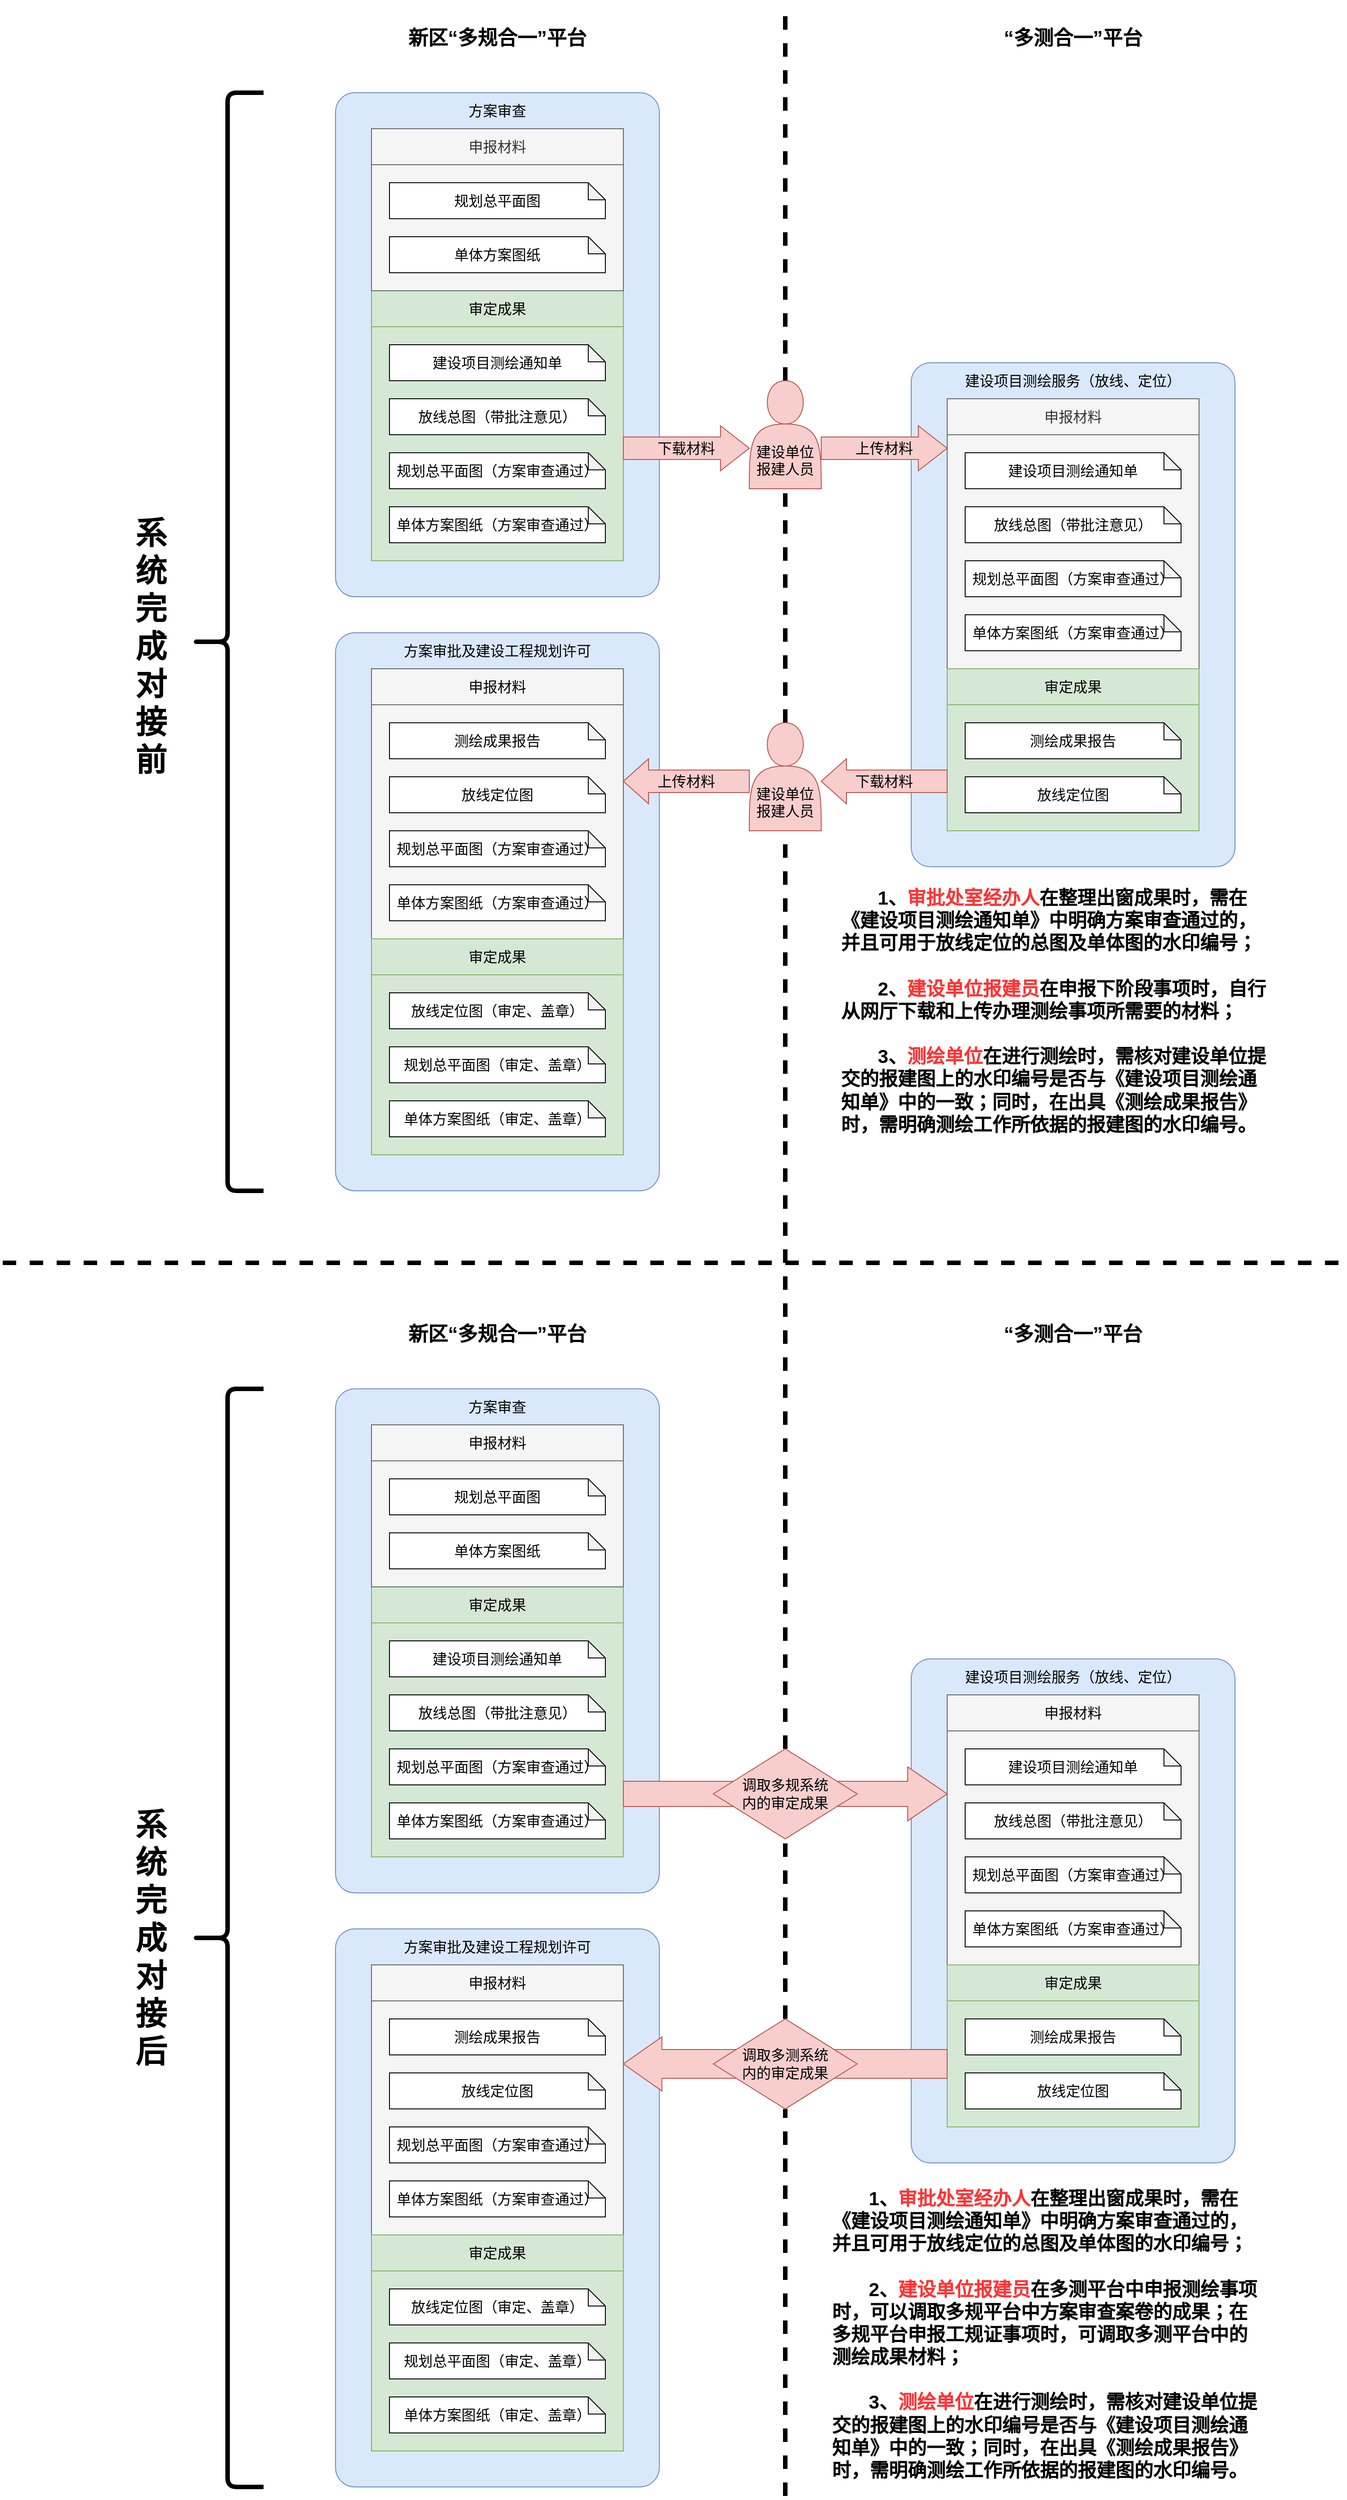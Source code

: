<mxfile version="15.6.6" type="github">
  <diagram id="HU3_-8M6IqhSkoxiqSs4" name="Page-1">
    <mxGraphModel dx="2500" dy="2103" grid="1" gridSize="10" guides="1" tooltips="1" connect="1" arrows="1" fold="1" page="1" pageScale="1" pageWidth="827" pageHeight="1169" math="0" shadow="0">
      <root>
        <mxCell id="0" />
        <mxCell id="1" parent="0" />
        <mxCell id="n4JV1IkBggr-FbLEgCfJ-69" value="" style="endArrow=none;dashed=1;html=1;strokeWidth=5;rounded=0;fontSize=16;fontColor=default;strokeColor=default;labelBackgroundColor=default;startArrow=none;" edge="1" parent="1" source="n4JV1IkBggr-FbLEgCfJ-171" target="n4JV1IkBggr-FbLEgCfJ-58">
          <mxGeometry width="50" height="50" relative="1" as="geometry">
            <mxPoint x="540" y="1680" as="sourcePoint" />
            <mxPoint x="540" y="-1140" as="targetPoint" />
          </mxGeometry>
        </mxCell>
        <mxCell id="n4JV1IkBggr-FbLEgCfJ-66" value="" style="endArrow=none;dashed=1;html=1;strokeWidth=5;rounded=0;fontSize=16;fontColor=default;strokeColor=default;labelBackgroundColor=default;startArrow=none;" edge="1" parent="1" source="n4JV1IkBggr-FbLEgCfJ-58">
          <mxGeometry width="50" height="50" relative="1" as="geometry">
            <mxPoint x="540" y="200" as="sourcePoint" />
            <mxPoint x="540" y="-1120" as="targetPoint" />
          </mxGeometry>
        </mxCell>
        <mxCell id="n4JV1IkBggr-FbLEgCfJ-53" value="" style="rounded=1;whiteSpace=wrap;html=1;fontSize=16;strokeColor=#6c8ebf;fillColor=#dae8fc;arcSize=6;fontColor=default;" vertex="1" parent="1">
          <mxGeometry x="680" y="-720" width="360" height="560" as="geometry" />
        </mxCell>
        <mxCell id="n4JV1IkBggr-FbLEgCfJ-51" value="" style="rounded=1;whiteSpace=wrap;html=1;fontSize=16;strokeColor=#6c8ebf;fillColor=#dae8fc;arcSize=6;fontColor=default;" vertex="1" parent="1">
          <mxGeometry x="40" y="-420" width="360" height="620" as="geometry" />
        </mxCell>
        <mxCell id="n4JV1IkBggr-FbLEgCfJ-52" value="方案审批及建设工程规划许可" style="text;html=1;strokeColor=none;fillColor=none;align=center;verticalAlign=middle;whiteSpace=wrap;rounded=0;fontSize=16;fontColor=default;" vertex="1" parent="1">
          <mxGeometry x="80" y="-420" width="280" height="40" as="geometry" />
        </mxCell>
        <mxCell id="n4JV1IkBggr-FbLEgCfJ-49" value="" style="rounded=1;whiteSpace=wrap;html=1;fontSize=16;strokeColor=#6c8ebf;fillColor=#dae8fc;arcSize=6;fontColor=default;" vertex="1" parent="1">
          <mxGeometry x="40" y="-1020" width="360" height="560" as="geometry" />
        </mxCell>
        <mxCell id="n4JV1IkBggr-FbLEgCfJ-8" value="" style="rounded=0;whiteSpace=wrap;html=1;fontSize=16;strokeColor=#82b366;fillColor=#d5e8d4;fontColor=default;" vertex="1" parent="1">
          <mxGeometry x="80" y="-800" width="280" height="300" as="geometry" />
        </mxCell>
        <mxCell id="n4JV1IkBggr-FbLEgCfJ-3" value="放线总图（带批注意见）" style="shape=note;whiteSpace=wrap;html=1;backgroundOutline=1;darkOpacity=0.05;fontColor=default;strokeColor=default;fillColor=default;fontSize=16;size=19;" vertex="1" parent="1">
          <mxGeometry x="100" y="-680" width="240" height="40" as="geometry" />
        </mxCell>
        <mxCell id="n4JV1IkBggr-FbLEgCfJ-4" value="规划总平面图（方案审查通过）" style="shape=note;whiteSpace=wrap;html=1;backgroundOutline=1;darkOpacity=0.05;fontColor=default;strokeColor=default;fillColor=default;fontSize=16;size=19;" vertex="1" parent="1">
          <mxGeometry x="100" y="-620" width="240" height="40" as="geometry" />
        </mxCell>
        <mxCell id="n4JV1IkBggr-FbLEgCfJ-6" value="单体方案图纸（方案审查通过）" style="shape=note;whiteSpace=wrap;html=1;backgroundOutline=1;darkOpacity=0.05;fontColor=default;strokeColor=default;fillColor=default;fontSize=16;size=19;" vertex="1" parent="1">
          <mxGeometry x="100" y="-560" width="240" height="40" as="geometry" />
        </mxCell>
        <mxCell id="n4JV1IkBggr-FbLEgCfJ-7" value="建设项目测绘通知单" style="shape=note;whiteSpace=wrap;html=1;backgroundOutline=1;darkOpacity=0.05;fontColor=default;strokeColor=default;fillColor=default;fontSize=16;size=19;" vertex="1" parent="1">
          <mxGeometry x="100" y="-740" width="240" height="40" as="geometry" />
        </mxCell>
        <mxCell id="n4JV1IkBggr-FbLEgCfJ-15" value="审定成果" style="text;html=1;strokeColor=#82b366;fillColor=#d5e8d4;align=center;verticalAlign=middle;whiteSpace=wrap;rounded=0;fontSize=16;fontColor=default;" vertex="1" parent="1">
          <mxGeometry x="80" y="-800" width="280" height="40" as="geometry" />
        </mxCell>
        <mxCell id="n4JV1IkBggr-FbLEgCfJ-16" value="" style="rounded=0;whiteSpace=wrap;html=1;fontSize=16;fontColor=#333333;strokeColor=#666666;fillColor=#f5f5f5;" vertex="1" parent="1">
          <mxGeometry x="80" y="-980" width="280" height="180" as="geometry" />
        </mxCell>
        <mxCell id="n4JV1IkBggr-FbLEgCfJ-18" value="规划总平面图" style="shape=note;whiteSpace=wrap;html=1;backgroundOutline=1;darkOpacity=0.05;fontColor=default;strokeColor=default;fillColor=default;fontSize=16;size=19;" vertex="1" parent="1">
          <mxGeometry x="100" y="-920" width="240" height="40" as="geometry" />
        </mxCell>
        <mxCell id="n4JV1IkBggr-FbLEgCfJ-19" value="单体方案图纸" style="shape=note;whiteSpace=wrap;html=1;backgroundOutline=1;darkOpacity=0.05;fontColor=default;strokeColor=default;fillColor=default;fontSize=16;size=19;" vertex="1" parent="1">
          <mxGeometry x="100" y="-860" width="240" height="40" as="geometry" />
        </mxCell>
        <mxCell id="n4JV1IkBggr-FbLEgCfJ-21" value="申报材料" style="text;html=1;strokeColor=#666666;fillColor=#f5f5f5;align=center;verticalAlign=middle;whiteSpace=wrap;rounded=0;fontSize=16;fontColor=#333333;" vertex="1" parent="1">
          <mxGeometry x="80" y="-980" width="280" height="40" as="geometry" />
        </mxCell>
        <mxCell id="n4JV1IkBggr-FbLEgCfJ-23" value="" style="rounded=0;whiteSpace=wrap;html=1;fontSize=16;strokeColor=#666666;fillColor=#f5f5f5;fontColor=#333333;" vertex="1" parent="1">
          <mxGeometry x="720" y="-680" width="280" height="300" as="geometry" />
        </mxCell>
        <mxCell id="n4JV1IkBggr-FbLEgCfJ-24" value="放线总图（带批注意见）" style="shape=note;whiteSpace=wrap;html=1;backgroundOutline=1;darkOpacity=0.05;fontColor=default;strokeColor=default;fillColor=default;fontSize=16;size=19;" vertex="1" parent="1">
          <mxGeometry x="740" y="-560" width="240" height="40" as="geometry" />
        </mxCell>
        <mxCell id="n4JV1IkBggr-FbLEgCfJ-25" value="规划总平面图（方案审查通过）" style="shape=note;whiteSpace=wrap;html=1;backgroundOutline=1;darkOpacity=0.05;fontColor=default;strokeColor=default;fillColor=default;fontSize=16;size=19;" vertex="1" parent="1">
          <mxGeometry x="740" y="-500" width="240" height="40" as="geometry" />
        </mxCell>
        <mxCell id="n4JV1IkBggr-FbLEgCfJ-26" value="单体方案图纸（方案审查通过）" style="shape=note;whiteSpace=wrap;html=1;backgroundOutline=1;darkOpacity=0.05;fontColor=default;strokeColor=default;fillColor=default;fontSize=16;size=19;" vertex="1" parent="1">
          <mxGeometry x="740" y="-440" width="240" height="40" as="geometry" />
        </mxCell>
        <mxCell id="n4JV1IkBggr-FbLEgCfJ-27" value="建设项目测绘通知单" style="shape=note;whiteSpace=wrap;html=1;backgroundOutline=1;darkOpacity=0.05;fontColor=default;strokeColor=default;fillColor=default;fontSize=16;size=19;" vertex="1" parent="1">
          <mxGeometry x="740" y="-620" width="240" height="40" as="geometry" />
        </mxCell>
        <mxCell id="n4JV1IkBggr-FbLEgCfJ-28" value="申报材料" style="text;html=1;strokeColor=#666666;fillColor=#f5f5f5;align=center;verticalAlign=middle;whiteSpace=wrap;rounded=0;fontSize=16;fontColor=#333333;" vertex="1" parent="1">
          <mxGeometry x="720" y="-680" width="280" height="40" as="geometry" />
        </mxCell>
        <mxCell id="n4JV1IkBggr-FbLEgCfJ-30" value="" style="rounded=0;whiteSpace=wrap;html=1;fontSize=16;strokeColor=#82b366;fillColor=#d5e8d4;fontColor=default;" vertex="1" parent="1">
          <mxGeometry x="720" y="-380" width="280" height="180" as="geometry" />
        </mxCell>
        <mxCell id="n4JV1IkBggr-FbLEgCfJ-31" value="放线定位图" style="shape=note;whiteSpace=wrap;html=1;backgroundOutline=1;darkOpacity=0.05;fontColor=default;strokeColor=default;fillColor=default;fontSize=16;size=19;" vertex="1" parent="1">
          <mxGeometry x="740" y="-260" width="240" height="40" as="geometry" />
        </mxCell>
        <mxCell id="n4JV1IkBggr-FbLEgCfJ-34" value="测绘成果报告" style="shape=note;whiteSpace=wrap;html=1;backgroundOutline=1;darkOpacity=0.05;fontColor=default;strokeColor=default;fillColor=default;fontSize=16;size=19;" vertex="1" parent="1">
          <mxGeometry x="740" y="-320" width="240" height="40" as="geometry" />
        </mxCell>
        <mxCell id="n4JV1IkBggr-FbLEgCfJ-35" value="审定成果" style="text;html=1;strokeColor=#82b366;fillColor=#d5e8d4;align=center;verticalAlign=middle;whiteSpace=wrap;rounded=0;fontSize=16;fontColor=default;" vertex="1" parent="1">
          <mxGeometry x="720" y="-380" width="280" height="40" as="geometry" />
        </mxCell>
        <mxCell id="n4JV1IkBggr-FbLEgCfJ-36" value="" style="rounded=0;whiteSpace=wrap;html=1;fontSize=16;strokeColor=#666666;fillColor=#f5f5f5;fontColor=default;" vertex="1" parent="1">
          <mxGeometry x="80" y="-380" width="280" height="300" as="geometry" />
        </mxCell>
        <mxCell id="n4JV1IkBggr-FbLEgCfJ-38" value="规划总平面图（方案审查通过）" style="shape=note;whiteSpace=wrap;html=1;backgroundOutline=1;darkOpacity=0.05;fontColor=default;strokeColor=default;fillColor=default;fontSize=16;size=19;" vertex="1" parent="1">
          <mxGeometry x="100" y="-200" width="240" height="40" as="geometry" />
        </mxCell>
        <mxCell id="n4JV1IkBggr-FbLEgCfJ-39" value="单体方案图纸（方案审查通过）" style="shape=note;whiteSpace=wrap;html=1;backgroundOutline=1;darkOpacity=0.05;fontColor=default;strokeColor=default;fillColor=default;fontSize=16;size=19;" vertex="1" parent="1">
          <mxGeometry x="100" y="-140" width="240" height="40" as="geometry" />
        </mxCell>
        <mxCell id="n4JV1IkBggr-FbLEgCfJ-41" value="申报材料" style="text;html=1;strokeColor=#666666;fillColor=#f5f5f5;align=center;verticalAlign=middle;whiteSpace=wrap;rounded=0;fontSize=16;fontColor=default;" vertex="1" parent="1">
          <mxGeometry x="80" y="-380" width="280" height="40" as="geometry" />
        </mxCell>
        <mxCell id="n4JV1IkBggr-FbLEgCfJ-42" value="测绘成果报告" style="shape=note;whiteSpace=wrap;html=1;backgroundOutline=1;darkOpacity=0.05;fontColor=default;strokeColor=default;fillColor=default;fontSize=16;size=19;" vertex="1" parent="1">
          <mxGeometry x="100" y="-320" width="240" height="40" as="geometry" />
        </mxCell>
        <mxCell id="n4JV1IkBggr-FbLEgCfJ-43" value="放线定位图" style="shape=note;whiteSpace=wrap;html=1;backgroundOutline=1;darkOpacity=0.05;fontColor=default;strokeColor=default;fillColor=default;fontSize=16;size=19;" vertex="1" parent="1">
          <mxGeometry x="100" y="-260" width="240" height="40" as="geometry" />
        </mxCell>
        <mxCell id="n4JV1IkBggr-FbLEgCfJ-44" value="" style="rounded=0;whiteSpace=wrap;html=1;fontSize=16;strokeColor=#82b366;fillColor=#d5e8d4;fontColor=default;" vertex="1" parent="1">
          <mxGeometry x="80" y="-80" width="280" height="240" as="geometry" />
        </mxCell>
        <mxCell id="n4JV1IkBggr-FbLEgCfJ-45" value="规划总平面图（审定、盖章）" style="shape=note;whiteSpace=wrap;html=1;backgroundOutline=1;darkOpacity=0.05;fontColor=default;strokeColor=default;fillColor=default;fontSize=16;size=19;" vertex="1" parent="1">
          <mxGeometry x="100" y="40" width="240" height="40" as="geometry" />
        </mxCell>
        <mxCell id="n4JV1IkBggr-FbLEgCfJ-46" value="放线定位图（审定、盖章）" style="shape=note;whiteSpace=wrap;html=1;backgroundOutline=1;darkOpacity=0.05;fontColor=default;strokeColor=default;fillColor=default;fontSize=16;size=19;" vertex="1" parent="1">
          <mxGeometry x="100" y="-20" width="240" height="40" as="geometry" />
        </mxCell>
        <mxCell id="n4JV1IkBggr-FbLEgCfJ-47" value="审定成果" style="text;html=1;strokeColor=#82b366;fillColor=#d5e8d4;align=center;verticalAlign=middle;whiteSpace=wrap;rounded=0;fontSize=16;fontColor=default;" vertex="1" parent="1">
          <mxGeometry x="80" y="-80" width="280" height="40" as="geometry" />
        </mxCell>
        <mxCell id="n4JV1IkBggr-FbLEgCfJ-48" value="单体方案图纸（审定、盖章）" style="shape=note;whiteSpace=wrap;html=1;backgroundOutline=1;darkOpacity=0.05;fontColor=default;strokeColor=default;fillColor=default;fontSize=16;size=19;" vertex="1" parent="1">
          <mxGeometry x="100" y="100" width="240" height="40" as="geometry" />
        </mxCell>
        <mxCell id="n4JV1IkBggr-FbLEgCfJ-50" value="方案审查" style="text;html=1;strokeColor=none;fillColor=none;align=center;verticalAlign=middle;whiteSpace=wrap;rounded=0;fontSize=16;fontColor=default;" vertex="1" parent="1">
          <mxGeometry x="80" y="-1020" width="280" height="40" as="geometry" />
        </mxCell>
        <mxCell id="n4JV1IkBggr-FbLEgCfJ-54" value="建设项目测绘服务（放线、定位）" style="text;html=1;strokeColor=none;fillColor=none;align=center;verticalAlign=middle;whiteSpace=wrap;rounded=0;fontSize=16;fontColor=default;" vertex="1" parent="1">
          <mxGeometry x="720" y="-720" width="280" height="40" as="geometry" />
        </mxCell>
        <mxCell id="n4JV1IkBggr-FbLEgCfJ-59" value="下载材料" style="shape=singleArrow;whiteSpace=wrap;html=1;fontSize=16;strokeColor=#b85450;fillColor=#f8cecc;arrowWidth=0.5;arrowSize=0.229;fontColor=default;" vertex="1" parent="1">
          <mxGeometry x="360" y="-650" width="140" height="50" as="geometry" />
        </mxCell>
        <mxCell id="n4JV1IkBggr-FbLEgCfJ-60" value="上传材料" style="shape=singleArrow;whiteSpace=wrap;html=1;fontSize=16;strokeColor=#b85450;fillColor=#f8cecc;arrowWidth=0.5;arrowSize=0.229;fontColor=default;" vertex="1" parent="1">
          <mxGeometry x="580" y="-650" width="140" height="50" as="geometry" />
        </mxCell>
        <mxCell id="n4JV1IkBggr-FbLEgCfJ-62" value="&lt;br&gt;&lt;br&gt;&lt;br&gt;建设单位&lt;br&gt;报建人员" style="shape=actor;whiteSpace=wrap;html=1;fontSize=16;strokeColor=#b85450;fillColor=#f8cecc;fontColor=default;" vertex="1" parent="1">
          <mxGeometry x="500" y="-320" width="80" height="120" as="geometry" />
        </mxCell>
        <mxCell id="n4JV1IkBggr-FbLEgCfJ-64" value="下载材料" style="shape=singleArrow;direction=west;whiteSpace=wrap;html=1;fontSize=16;strokeColor=#b85450;fillColor=#f8cecc;arrowWidth=0.5;arrowSize=0.2;fontColor=default;" vertex="1" parent="1">
          <mxGeometry x="580" y="-280" width="140" height="50" as="geometry" />
        </mxCell>
        <mxCell id="n4JV1IkBggr-FbLEgCfJ-65" value="上传材料" style="shape=singleArrow;direction=west;whiteSpace=wrap;html=1;fontSize=16;strokeColor=#b85450;fillColor=#f8cecc;arrowWidth=0.5;arrowSize=0.2;fontColor=default;" vertex="1" parent="1">
          <mxGeometry x="360" y="-280" width="140" height="50" as="geometry" />
        </mxCell>
        <mxCell id="n4JV1IkBggr-FbLEgCfJ-67" value="新区“多规合一”平台" style="text;html=1;strokeColor=none;fillColor=none;align=center;verticalAlign=middle;whiteSpace=wrap;rounded=0;fontSize=22;fontColor=default;fontStyle=1" vertex="1" parent="1">
          <mxGeometry x="80" y="-1100" width="280" height="40" as="geometry" />
        </mxCell>
        <mxCell id="n4JV1IkBggr-FbLEgCfJ-68" value="“多测合一”平台" style="text;html=1;strokeColor=none;fillColor=none;align=center;verticalAlign=middle;whiteSpace=wrap;rounded=0;fontSize=22;fontColor=default;fontStyle=1" vertex="1" parent="1">
          <mxGeometry x="720" y="-1100" width="280" height="40" as="geometry" />
        </mxCell>
        <mxCell id="n4JV1IkBggr-FbLEgCfJ-58" value="&lt;br&gt;&lt;br&gt;&lt;br&gt;建设单位&lt;br&gt;报建人员" style="shape=actor;whiteSpace=wrap;html=1;fontSize=16;strokeColor=#b85450;fillColor=#f8cecc;fontColor=default;" vertex="1" parent="1">
          <mxGeometry x="500" y="-700" width="80" height="120" as="geometry" />
        </mxCell>
        <mxCell id="n4JV1IkBggr-FbLEgCfJ-119" value="" style="rounded=1;whiteSpace=wrap;html=1;fontSize=16;strokeColor=#6c8ebf;fillColor=#dae8fc;arcSize=6;fontColor=default;" vertex="1" parent="1">
          <mxGeometry x="680" y="720" width="360" height="560" as="geometry" />
        </mxCell>
        <mxCell id="n4JV1IkBggr-FbLEgCfJ-120" value="" style="rounded=1;whiteSpace=wrap;html=1;fontSize=16;strokeColor=#6c8ebf;fillColor=#dae8fc;arcSize=6;fontColor=default;" vertex="1" parent="1">
          <mxGeometry x="40" y="1020" width="360" height="620" as="geometry" />
        </mxCell>
        <mxCell id="n4JV1IkBggr-FbLEgCfJ-121" value="方案审批及建设工程规划许可" style="text;html=1;strokeColor=none;fillColor=none;align=center;verticalAlign=middle;whiteSpace=wrap;rounded=0;fontSize=16;fontColor=default;" vertex="1" parent="1">
          <mxGeometry x="80" y="1020" width="280" height="40" as="geometry" />
        </mxCell>
        <mxCell id="n4JV1IkBggr-FbLEgCfJ-122" value="" style="rounded=1;whiteSpace=wrap;html=1;fontSize=16;strokeColor=#6c8ebf;fillColor=#dae8fc;arcSize=6;fontColor=default;" vertex="1" parent="1">
          <mxGeometry x="40" y="420" width="360" height="560" as="geometry" />
        </mxCell>
        <mxCell id="n4JV1IkBggr-FbLEgCfJ-123" value="" style="rounded=0;whiteSpace=wrap;html=1;fontSize=16;strokeColor=#82b366;fillColor=#d5e8d4;fontColor=default;" vertex="1" parent="1">
          <mxGeometry x="80" y="640" width="280" height="300" as="geometry" />
        </mxCell>
        <mxCell id="n4JV1IkBggr-FbLEgCfJ-124" value="放线总图（带批注意见）" style="shape=note;whiteSpace=wrap;html=1;backgroundOutline=1;darkOpacity=0.05;fontColor=default;strokeColor=default;fillColor=default;fontSize=16;size=19;" vertex="1" parent="1">
          <mxGeometry x="100" y="760" width="240" height="40" as="geometry" />
        </mxCell>
        <mxCell id="n4JV1IkBggr-FbLEgCfJ-125" value="规划总平面图（方案审查通过）" style="shape=note;whiteSpace=wrap;html=1;backgroundOutline=1;darkOpacity=0.05;fontColor=default;strokeColor=default;fillColor=default;fontSize=16;size=19;" vertex="1" parent="1">
          <mxGeometry x="100" y="820" width="240" height="40" as="geometry" />
        </mxCell>
        <mxCell id="n4JV1IkBggr-FbLEgCfJ-126" value="单体方案图纸（方案审查通过）" style="shape=note;whiteSpace=wrap;html=1;backgroundOutline=1;darkOpacity=0.05;fontColor=default;strokeColor=default;fillColor=default;fontSize=16;size=19;" vertex="1" parent="1">
          <mxGeometry x="100" y="880" width="240" height="40" as="geometry" />
        </mxCell>
        <mxCell id="n4JV1IkBggr-FbLEgCfJ-127" value="建设项目测绘通知单" style="shape=note;whiteSpace=wrap;html=1;backgroundOutline=1;darkOpacity=0.05;fontColor=default;strokeColor=default;fillColor=default;fontSize=16;size=19;" vertex="1" parent="1">
          <mxGeometry x="100" y="700" width="240" height="40" as="geometry" />
        </mxCell>
        <mxCell id="n4JV1IkBggr-FbLEgCfJ-128" value="审定成果" style="text;html=1;strokeColor=#82b366;fillColor=#d5e8d4;align=center;verticalAlign=middle;whiteSpace=wrap;rounded=0;fontSize=16;fontColor=default;" vertex="1" parent="1">
          <mxGeometry x="80" y="640" width="280" height="40" as="geometry" />
        </mxCell>
        <mxCell id="n4JV1IkBggr-FbLEgCfJ-129" value="" style="rounded=0;whiteSpace=wrap;html=1;fontSize=16;fontColor=default;strokeColor=#666666;fillColor=#f5f5f5;" vertex="1" parent="1">
          <mxGeometry x="80" y="460" width="280" height="180" as="geometry" />
        </mxCell>
        <mxCell id="n4JV1IkBggr-FbLEgCfJ-130" value="规划总平面图" style="shape=note;whiteSpace=wrap;html=1;backgroundOutline=1;darkOpacity=0.05;fontColor=default;strokeColor=default;fillColor=default;fontSize=16;size=19;" vertex="1" parent="1">
          <mxGeometry x="100" y="520" width="240" height="40" as="geometry" />
        </mxCell>
        <mxCell id="n4JV1IkBggr-FbLEgCfJ-131" value="单体方案图纸" style="shape=note;whiteSpace=wrap;html=1;backgroundOutline=1;darkOpacity=0.05;fontColor=default;strokeColor=default;fillColor=default;fontSize=16;size=19;" vertex="1" parent="1">
          <mxGeometry x="100" y="580" width="240" height="40" as="geometry" />
        </mxCell>
        <mxCell id="n4JV1IkBggr-FbLEgCfJ-132" value="申报材料" style="text;html=1;strokeColor=#666666;fillColor=#f5f5f5;align=center;verticalAlign=middle;whiteSpace=wrap;rounded=0;fontSize=16;fontColor=default;" vertex="1" parent="1">
          <mxGeometry x="80" y="460" width="280" height="40" as="geometry" />
        </mxCell>
        <mxCell id="n4JV1IkBggr-FbLEgCfJ-133" value="" style="rounded=0;whiteSpace=wrap;html=1;fontSize=16;strokeColor=#666666;fillColor=#f5f5f5;fontColor=default;" vertex="1" parent="1">
          <mxGeometry x="720" y="760" width="280" height="300" as="geometry" />
        </mxCell>
        <mxCell id="n4JV1IkBggr-FbLEgCfJ-134" value="放线总图（带批注意见）" style="shape=note;whiteSpace=wrap;html=1;backgroundOutline=1;darkOpacity=0.05;fontColor=default;strokeColor=default;fillColor=default;fontSize=16;size=19;" vertex="1" parent="1">
          <mxGeometry x="740" y="880" width="240" height="40" as="geometry" />
        </mxCell>
        <mxCell id="n4JV1IkBggr-FbLEgCfJ-135" value="规划总平面图（方案审查通过）" style="shape=note;whiteSpace=wrap;html=1;backgroundOutline=1;darkOpacity=0.05;fontColor=default;strokeColor=default;fillColor=default;fontSize=16;size=19;" vertex="1" parent="1">
          <mxGeometry x="740" y="940" width="240" height="40" as="geometry" />
        </mxCell>
        <mxCell id="n4JV1IkBggr-FbLEgCfJ-136" value="单体方案图纸（方案审查通过）" style="shape=note;whiteSpace=wrap;html=1;backgroundOutline=1;darkOpacity=0.05;fontColor=default;strokeColor=default;fillColor=default;fontSize=16;size=19;" vertex="1" parent="1">
          <mxGeometry x="740" y="1000" width="240" height="40" as="geometry" />
        </mxCell>
        <mxCell id="n4JV1IkBggr-FbLEgCfJ-137" value="建设项目测绘通知单" style="shape=note;whiteSpace=wrap;html=1;backgroundOutline=1;darkOpacity=0.05;fontColor=default;strokeColor=default;fillColor=default;fontSize=16;size=19;" vertex="1" parent="1">
          <mxGeometry x="740" y="820" width="240" height="40" as="geometry" />
        </mxCell>
        <mxCell id="n4JV1IkBggr-FbLEgCfJ-138" value="申报材料" style="text;html=1;strokeColor=#666666;fillColor=#f5f5f5;align=center;verticalAlign=middle;whiteSpace=wrap;rounded=0;fontSize=16;fontColor=default;" vertex="1" parent="1">
          <mxGeometry x="720" y="760" width="280" height="40" as="geometry" />
        </mxCell>
        <mxCell id="n4JV1IkBggr-FbLEgCfJ-139" value="" style="rounded=0;whiteSpace=wrap;html=1;fontSize=16;strokeColor=#82b366;fillColor=#d5e8d4;fontColor=default;" vertex="1" parent="1">
          <mxGeometry x="720" y="1060" width="280" height="180" as="geometry" />
        </mxCell>
        <mxCell id="n4JV1IkBggr-FbLEgCfJ-140" value="放线定位图" style="shape=note;whiteSpace=wrap;html=1;backgroundOutline=1;darkOpacity=0.05;fontColor=default;strokeColor=default;fillColor=default;fontSize=16;size=19;" vertex="1" parent="1">
          <mxGeometry x="740" y="1180" width="240" height="40" as="geometry" />
        </mxCell>
        <mxCell id="n4JV1IkBggr-FbLEgCfJ-141" value="测绘成果报告" style="shape=note;whiteSpace=wrap;html=1;backgroundOutline=1;darkOpacity=0.05;fontColor=default;strokeColor=default;fillColor=default;fontSize=16;size=19;" vertex="1" parent="1">
          <mxGeometry x="740" y="1120" width="240" height="40" as="geometry" />
        </mxCell>
        <mxCell id="n4JV1IkBggr-FbLEgCfJ-142" value="审定成果" style="text;html=1;strokeColor=#82b366;fillColor=#d5e8d4;align=center;verticalAlign=middle;whiteSpace=wrap;rounded=0;fontSize=16;fontColor=default;" vertex="1" parent="1">
          <mxGeometry x="720" y="1060" width="280" height="40" as="geometry" />
        </mxCell>
        <mxCell id="n4JV1IkBggr-FbLEgCfJ-143" value="" style="rounded=0;whiteSpace=wrap;html=1;fontSize=16;strokeColor=#666666;fillColor=#f5f5f5;fontColor=default;" vertex="1" parent="1">
          <mxGeometry x="80" y="1060" width="280" height="300" as="geometry" />
        </mxCell>
        <mxCell id="n4JV1IkBggr-FbLEgCfJ-144" value="规划总平面图（方案审查通过）" style="shape=note;whiteSpace=wrap;html=1;backgroundOutline=1;darkOpacity=0.05;fontColor=default;strokeColor=default;fillColor=default;fontSize=16;size=19;" vertex="1" parent="1">
          <mxGeometry x="100" y="1240" width="240" height="40" as="geometry" />
        </mxCell>
        <mxCell id="n4JV1IkBggr-FbLEgCfJ-145" value="单体方案图纸（方案审查通过）" style="shape=note;whiteSpace=wrap;html=1;backgroundOutline=1;darkOpacity=0.05;fontColor=default;strokeColor=default;fillColor=default;fontSize=16;size=19;" vertex="1" parent="1">
          <mxGeometry x="100" y="1300" width="240" height="40" as="geometry" />
        </mxCell>
        <mxCell id="n4JV1IkBggr-FbLEgCfJ-146" value="申报材料" style="text;html=1;strokeColor=#666666;fillColor=#f5f5f5;align=center;verticalAlign=middle;whiteSpace=wrap;rounded=0;fontSize=16;fontColor=default;" vertex="1" parent="1">
          <mxGeometry x="80" y="1060" width="280" height="40" as="geometry" />
        </mxCell>
        <mxCell id="n4JV1IkBggr-FbLEgCfJ-147" value="测绘成果报告" style="shape=note;whiteSpace=wrap;html=1;backgroundOutline=1;darkOpacity=0.05;fontColor=default;strokeColor=default;fillColor=default;fontSize=16;size=19;" vertex="1" parent="1">
          <mxGeometry x="100" y="1120" width="240" height="40" as="geometry" />
        </mxCell>
        <mxCell id="n4JV1IkBggr-FbLEgCfJ-148" value="放线定位图" style="shape=note;whiteSpace=wrap;html=1;backgroundOutline=1;darkOpacity=0.05;fontColor=default;strokeColor=default;fillColor=default;fontSize=16;size=19;" vertex="1" parent="1">
          <mxGeometry x="100" y="1180" width="240" height="40" as="geometry" />
        </mxCell>
        <mxCell id="n4JV1IkBggr-FbLEgCfJ-149" value="" style="rounded=0;whiteSpace=wrap;html=1;fontSize=16;strokeColor=#82b366;fillColor=#d5e8d4;fontColor=default;" vertex="1" parent="1">
          <mxGeometry x="80" y="1360" width="280" height="240" as="geometry" />
        </mxCell>
        <mxCell id="n4JV1IkBggr-FbLEgCfJ-150" value="规划总平面图（审定、盖章）" style="shape=note;whiteSpace=wrap;html=1;backgroundOutline=1;darkOpacity=0.05;fontColor=default;strokeColor=default;fillColor=default;fontSize=16;size=19;" vertex="1" parent="1">
          <mxGeometry x="100" y="1480" width="240" height="40" as="geometry" />
        </mxCell>
        <mxCell id="n4JV1IkBggr-FbLEgCfJ-151" value="放线定位图（审定、盖章）" style="shape=note;whiteSpace=wrap;html=1;backgroundOutline=1;darkOpacity=0.05;fontColor=default;strokeColor=default;fillColor=default;fontSize=16;size=19;" vertex="1" parent="1">
          <mxGeometry x="100" y="1420" width="240" height="40" as="geometry" />
        </mxCell>
        <mxCell id="n4JV1IkBggr-FbLEgCfJ-152" value="审定成果" style="text;html=1;strokeColor=#82b366;fillColor=#d5e8d4;align=center;verticalAlign=middle;whiteSpace=wrap;rounded=0;fontSize=16;fontColor=default;" vertex="1" parent="1">
          <mxGeometry x="80" y="1360" width="280" height="40" as="geometry" />
        </mxCell>
        <mxCell id="n4JV1IkBggr-FbLEgCfJ-153" value="单体方案图纸（审定、盖章）" style="shape=note;whiteSpace=wrap;html=1;backgroundOutline=1;darkOpacity=0.05;fontColor=default;strokeColor=default;fillColor=default;fontSize=16;size=19;" vertex="1" parent="1">
          <mxGeometry x="100" y="1540" width="240" height="40" as="geometry" />
        </mxCell>
        <mxCell id="n4JV1IkBggr-FbLEgCfJ-154" value="方案审查" style="text;html=1;strokeColor=none;fillColor=none;align=center;verticalAlign=middle;whiteSpace=wrap;rounded=0;fontSize=16;fontColor=default;" vertex="1" parent="1">
          <mxGeometry x="80" y="420" width="280" height="40" as="geometry" />
        </mxCell>
        <mxCell id="n4JV1IkBggr-FbLEgCfJ-155" value="建设项目测绘服务（放线、定位）" style="text;html=1;strokeColor=none;fillColor=none;align=center;verticalAlign=middle;whiteSpace=wrap;rounded=0;fontSize=16;fontColor=default;" vertex="1" parent="1">
          <mxGeometry x="720" y="720" width="280" height="40" as="geometry" />
        </mxCell>
        <mxCell id="n4JV1IkBggr-FbLEgCfJ-161" value="新区“多规合一”平台" style="text;html=1;strokeColor=none;fillColor=none;align=center;verticalAlign=middle;whiteSpace=wrap;rounded=0;fontSize=22;fontColor=default;fontStyle=1" vertex="1" parent="1">
          <mxGeometry x="80" y="340" width="280" height="40" as="geometry" />
        </mxCell>
        <mxCell id="n4JV1IkBggr-FbLEgCfJ-162" value="“多测合一”平台" style="text;html=1;strokeColor=none;fillColor=none;align=center;verticalAlign=middle;whiteSpace=wrap;rounded=0;fontSize=22;fontColor=default;fontStyle=1" vertex="1" parent="1">
          <mxGeometry x="720" y="340" width="280" height="40" as="geometry" />
        </mxCell>
        <mxCell id="n4JV1IkBggr-FbLEgCfJ-164" value="" style="endArrow=none;dashed=1;html=1;rounded=0;labelBackgroundColor=default;fontSize=22;fontColor=default;strokeColor=default;strokeWidth=5;" edge="1" parent="1">
          <mxGeometry width="50" height="50" relative="1" as="geometry">
            <mxPoint x="-330" y="280" as="sourcePoint" />
            <mxPoint x="1160" y="280" as="targetPoint" />
          </mxGeometry>
        </mxCell>
        <mxCell id="n4JV1IkBggr-FbLEgCfJ-172" value="" style="endArrow=none;dashed=1;html=1;strokeWidth=5;rounded=0;fontSize=16;fontColor=default;strokeColor=default;labelBackgroundColor=default;" edge="1" parent="1" target="n4JV1IkBggr-FbLEgCfJ-171">
          <mxGeometry width="50" height="50" relative="1" as="geometry">
            <mxPoint x="540" y="1650" as="sourcePoint" />
            <mxPoint x="540" y="-580" as="targetPoint" />
          </mxGeometry>
        </mxCell>
        <mxCell id="n4JV1IkBggr-FbLEgCfJ-174" value="" style="shape=singleArrow;whiteSpace=wrap;html=1;labelBackgroundColor=none;fontSize=16;strokeColor=#b85450;fillColor=#f8cecc;arrowWidth=0.467;arrowSize=0.122;fontColor=default;" vertex="1" parent="1">
          <mxGeometry x="360" y="840" width="360" height="60" as="geometry" />
        </mxCell>
        <mxCell id="n4JV1IkBggr-FbLEgCfJ-167" value="调取多规系统&lt;br&gt;内的审定成果" style="rhombus;whiteSpace=wrap;html=1;labelBackgroundColor=none;fontSize=16;strokeColor=#b85450;fillColor=#f8cecc;fontColor=default;" vertex="1" parent="1">
          <mxGeometry x="460" y="820" width="160" height="100" as="geometry" />
        </mxCell>
        <mxCell id="n4JV1IkBggr-FbLEgCfJ-175" value="" style="shape=singleArrow;direction=west;whiteSpace=wrap;html=1;labelBackgroundColor=none;fontSize=16;strokeColor=#b85450;fillColor=#f8cecc;arrowWidth=0.533;arrowSize=0.119;fontColor=default;" vertex="1" parent="1">
          <mxGeometry x="360" y="1140" width="360" height="60" as="geometry" />
        </mxCell>
        <mxCell id="n4JV1IkBggr-FbLEgCfJ-171" value="调取多测系统&lt;br&gt;内的审定成果" style="rhombus;whiteSpace=wrap;html=1;labelBackgroundColor=none;fontSize=16;strokeColor=#b85450;fillColor=#f8cecc;fontColor=default;" vertex="1" parent="1">
          <mxGeometry x="460" y="1120" width="160" height="100" as="geometry" />
        </mxCell>
        <mxCell id="n4JV1IkBggr-FbLEgCfJ-184" value="&amp;nbsp; &amp;nbsp; &amp;nbsp; &amp;nbsp;1、&lt;font color=&quot;#ff3333&quot;&gt;审批处室&lt;/font&gt;&lt;font&gt;&lt;font color=&quot;#ff3333&quot;&gt;经办人&lt;/font&gt;在整理出窗成果&lt;/font&gt;时，需在《建设项目测绘通知单》中明确方案审查通过的，并且可用于放线定位的总图及单体图的水印编号；&lt;br&gt;&lt;br style=&quot;font-size: 21px&quot;&gt;&amp;nbsp; &amp;nbsp; &amp;nbsp; &amp;nbsp;2、&lt;font&gt;&lt;font&gt;&lt;font color=&quot;#ff3333&quot;&gt;建设单位报建员&lt;/font&gt;在申报下阶段事项&lt;/font&gt;时，&lt;/font&gt;自行从网厅下载和上传办理测绘事项所需要的材料；&lt;br&gt;&lt;br style=&quot;font-size: 21px&quot;&gt;&amp;nbsp; &amp;nbsp; &amp;nbsp; &amp;nbsp;3、&lt;font&gt;&lt;font color=&quot;#ff3333&quot;&gt;测绘单位&lt;/font&gt;在进行测绘&lt;/font&gt;时，需核对建设单位提交的报建图上的水印编号是否与《建设项目测绘通知单》中的一致；同时，在出具《测绘成果报告》时，需明确测绘工作所依据的报建图的水印编号。" style="text;html=1;strokeColor=none;fillColor=none;align=left;verticalAlign=middle;whiteSpace=wrap;rounded=0;labelBackgroundColor=none;fontSize=21;fontColor=default;fontStyle=1" vertex="1" parent="1">
          <mxGeometry x="600" y="-160" width="480" height="320" as="geometry" />
        </mxCell>
        <mxCell id="n4JV1IkBggr-FbLEgCfJ-185" value="&amp;nbsp; &amp;nbsp; &amp;nbsp; &amp;nbsp;1、&lt;font color=&quot;#ff3333&quot;&gt;审批处室&lt;/font&gt;&lt;font&gt;&lt;font color=&quot;#ff3333&quot;&gt;经办人&lt;/font&gt;在整理出窗成果&lt;/font&gt;时，需在《建设项目测绘通知单》中明确方案审查通过的，并且可用于放线定位的总图及单体图的水印编号；&lt;br&gt;&lt;br style=&quot;font-size: 21px&quot;&gt;&amp;nbsp; &amp;nbsp; &amp;nbsp; &amp;nbsp;2、&lt;font&gt;&lt;font&gt;&lt;font color=&quot;#ff3333&quot;&gt;建设单位报建员&lt;/font&gt;在多测平台中申报测绘事项时，可以调取多规平台中方案审查案卷的成果；在多规平台申报工规证事项时，可调取多测平台中的测绘成果材料；&lt;/font&gt;&lt;/font&gt;&lt;br&gt;&lt;br style=&quot;font-size: 21px&quot;&gt;&amp;nbsp; &amp;nbsp; &amp;nbsp; &amp;nbsp;3、&lt;font&gt;&lt;font color=&quot;#ff3333&quot;&gt;测绘单位&lt;/font&gt;在进行测绘&lt;/font&gt;时，需核对建设单位提交的报建图上的水印编号是否与《建设项目测绘通知单》中的一致；同时，在出具《测绘成果报告》时，需明确测绘工作所依据的报建图的水印编号。" style="text;html=1;strokeColor=none;fillColor=none;align=left;verticalAlign=middle;whiteSpace=wrap;rounded=0;labelBackgroundColor=none;fontSize=21;fontColor=default;fontStyle=1" vertex="1" parent="1">
          <mxGeometry x="590" y="1290" width="480" height="360" as="geometry" />
        </mxCell>
        <mxCell id="n4JV1IkBggr-FbLEgCfJ-186" value="" style="shape=curlyBracket;whiteSpace=wrap;html=1;rounded=1;labelBackgroundColor=none;fontSize=21;fontColor=default;strokeColor=default;fillColor=default;align=left;size=0.5;strokeWidth=5;" vertex="1" parent="1">
          <mxGeometry x="-120" y="-1020" width="80" height="1220" as="geometry" />
        </mxCell>
        <mxCell id="n4JV1IkBggr-FbLEgCfJ-188" value="系统完成对接前" style="text;html=1;strokeColor=none;fillColor=none;align=center;verticalAlign=middle;whiteSpace=wrap;rounded=0;fontSize=35;fontColor=default;fontStyle=1" vertex="1" parent="1">
          <mxGeometry x="-190" y="-500" width="50" height="190" as="geometry" />
        </mxCell>
        <mxCell id="n4JV1IkBggr-FbLEgCfJ-189" value="" style="shape=curlyBracket;whiteSpace=wrap;html=1;rounded=1;labelBackgroundColor=none;fontSize=21;fontColor=default;strokeColor=default;fillColor=default;align=left;size=0.5;strokeWidth=5;" vertex="1" parent="1">
          <mxGeometry x="-120" y="420" width="80" height="1220" as="geometry" />
        </mxCell>
        <mxCell id="n4JV1IkBggr-FbLEgCfJ-190" value="系统完成对接后" style="text;html=1;strokeColor=none;fillColor=none;align=center;verticalAlign=middle;whiteSpace=wrap;rounded=0;fontSize=35;fontColor=default;fontStyle=1" vertex="1" parent="1">
          <mxGeometry x="-190" y="1010" width="50" height="40" as="geometry" />
        </mxCell>
      </root>
    </mxGraphModel>
  </diagram>
</mxfile>

